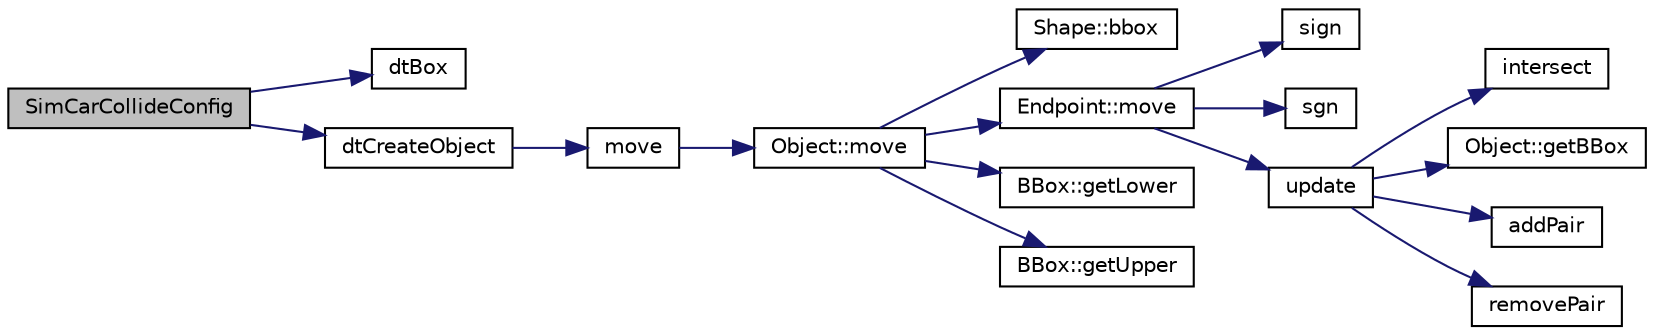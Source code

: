 digraph "SimCarCollideConfig"
{
  edge [fontname="Helvetica",fontsize="10",labelfontname="Helvetica",labelfontsize="10"];
  node [fontname="Helvetica",fontsize="10",shape=record];
  rankdir="LR";
  Node1 [label="SimCarCollideConfig",height=0.2,width=0.4,color="black", fillcolor="grey75", style="filled", fontcolor="black"];
  Node1 -> Node2 [color="midnightblue",fontsize="10",style="solid",fontname="Helvetica"];
  Node2 [label="dtBox",height=0.2,width=0.4,color="black", fillcolor="white", style="filled",URL="$solid_8h.html#a1ae19441c94c9f466fde12294244b7a4"];
  Node1 -> Node3 [color="midnightblue",fontsize="10",style="solid",fontname="Helvetica"];
  Node3 [label="dtCreateObject",height=0.2,width=0.4,color="black", fillcolor="white", style="filled",URL="$solid_8h.html#a23cda5cfbb00b9aed9ec69b13ca4a912"];
  Node3 -> Node4 [color="midnightblue",fontsize="10",style="solid",fontname="Helvetica"];
  Node4 [label="move",height=0.2,width=0.4,color="black", fillcolor="white", style="filled",URL="$_c-api_8cpp.html#a68c0b61b84e4e095b6463cadc275adae"];
  Node4 -> Node5 [color="midnightblue",fontsize="10",style="solid",fontname="Helvetica"];
  Node5 [label="Object::move",height=0.2,width=0.4,color="black", fillcolor="white", style="filled",URL="$class_object.html#a256116a392fdfdad1b3741adf56841b2"];
  Node5 -> Node6 [color="midnightblue",fontsize="10",style="solid",fontname="Helvetica"];
  Node6 [label="Shape::bbox",height=0.2,width=0.4,color="black", fillcolor="white", style="filled",URL="$class_shape.html#aa7c582d58e2499acbad35622eb5f2a71"];
  Node5 -> Node7 [color="midnightblue",fontsize="10",style="solid",fontname="Helvetica"];
  Node7 [label="Endpoint::move",height=0.2,width=0.4,color="black", fillcolor="white", style="filled",URL="$class_endpoint.html#a6bd1ee38ca562d26eecdbacf4012e725"];
  Node7 -> Node8 [color="midnightblue",fontsize="10",style="solid",fontname="Helvetica"];
  Node8 [label="sign",height=0.2,width=0.4,color="black", fillcolor="white", style="filled",URL="$_math_functions_8h.html#a96c13b7e2b0a7c169ee21ca9d5597a2d"];
  Node7 -> Node9 [color="midnightblue",fontsize="10",style="solid",fontname="Helvetica"];
  Node9 [label="sgn",height=0.2,width=0.4,color="black", fillcolor="white", style="filled",URL="$_basic_8h.html#a4097bf376ae66aa490a1322d20257470"];
  Node7 -> Node10 [color="midnightblue",fontsize="10",style="solid",fontname="Helvetica"];
  Node10 [label="update",height=0.2,width=0.4,color="black", fillcolor="white", style="filled",URL="$_endpoint_8cpp.html#a2accefe73b960a585da7a676ec62c950"];
  Node10 -> Node11 [color="midnightblue",fontsize="10",style="solid",fontname="Helvetica"];
  Node11 [label="intersect",height=0.2,width=0.4,color="black", fillcolor="white", style="filled",URL="$_b_box_8h.html#a427b7907596402f7b5f2bfcdf7752c1b"];
  Node10 -> Node12 [color="midnightblue",fontsize="10",style="solid",fontname="Helvetica"];
  Node12 [label="Object::getBBox",height=0.2,width=0.4,color="black", fillcolor="white", style="filled",URL="$class_object.html#af6cb6eb4cf920010ae4ab1fb6494eb95"];
  Node10 -> Node13 [color="midnightblue",fontsize="10",style="solid",fontname="Helvetica"];
  Node13 [label="addPair",height=0.2,width=0.4,color="black", fillcolor="white", style="filled",URL="$_endpoint_8cpp.html#a10dec7a3d9160175da6fe1e56afa1253"];
  Node10 -> Node14 [color="midnightblue",fontsize="10",style="solid",fontname="Helvetica"];
  Node14 [label="removePair",height=0.2,width=0.4,color="black", fillcolor="white", style="filled",URL="$_endpoint_8cpp.html#a913c82ad9ed803e1bd435df1b2d76fa7"];
  Node5 -> Node15 [color="midnightblue",fontsize="10",style="solid",fontname="Helvetica"];
  Node15 [label="BBox::getLower",height=0.2,width=0.4,color="black", fillcolor="white", style="filled",URL="$class_b_box.html#a5210ce96fc3d60375ea9c71772e4b59b"];
  Node5 -> Node16 [color="midnightblue",fontsize="10",style="solid",fontname="Helvetica"];
  Node16 [label="BBox::getUpper",height=0.2,width=0.4,color="black", fillcolor="white", style="filled",URL="$class_b_box.html#a78ba476f08c0895525e6af9e7f2211e3"];
}
